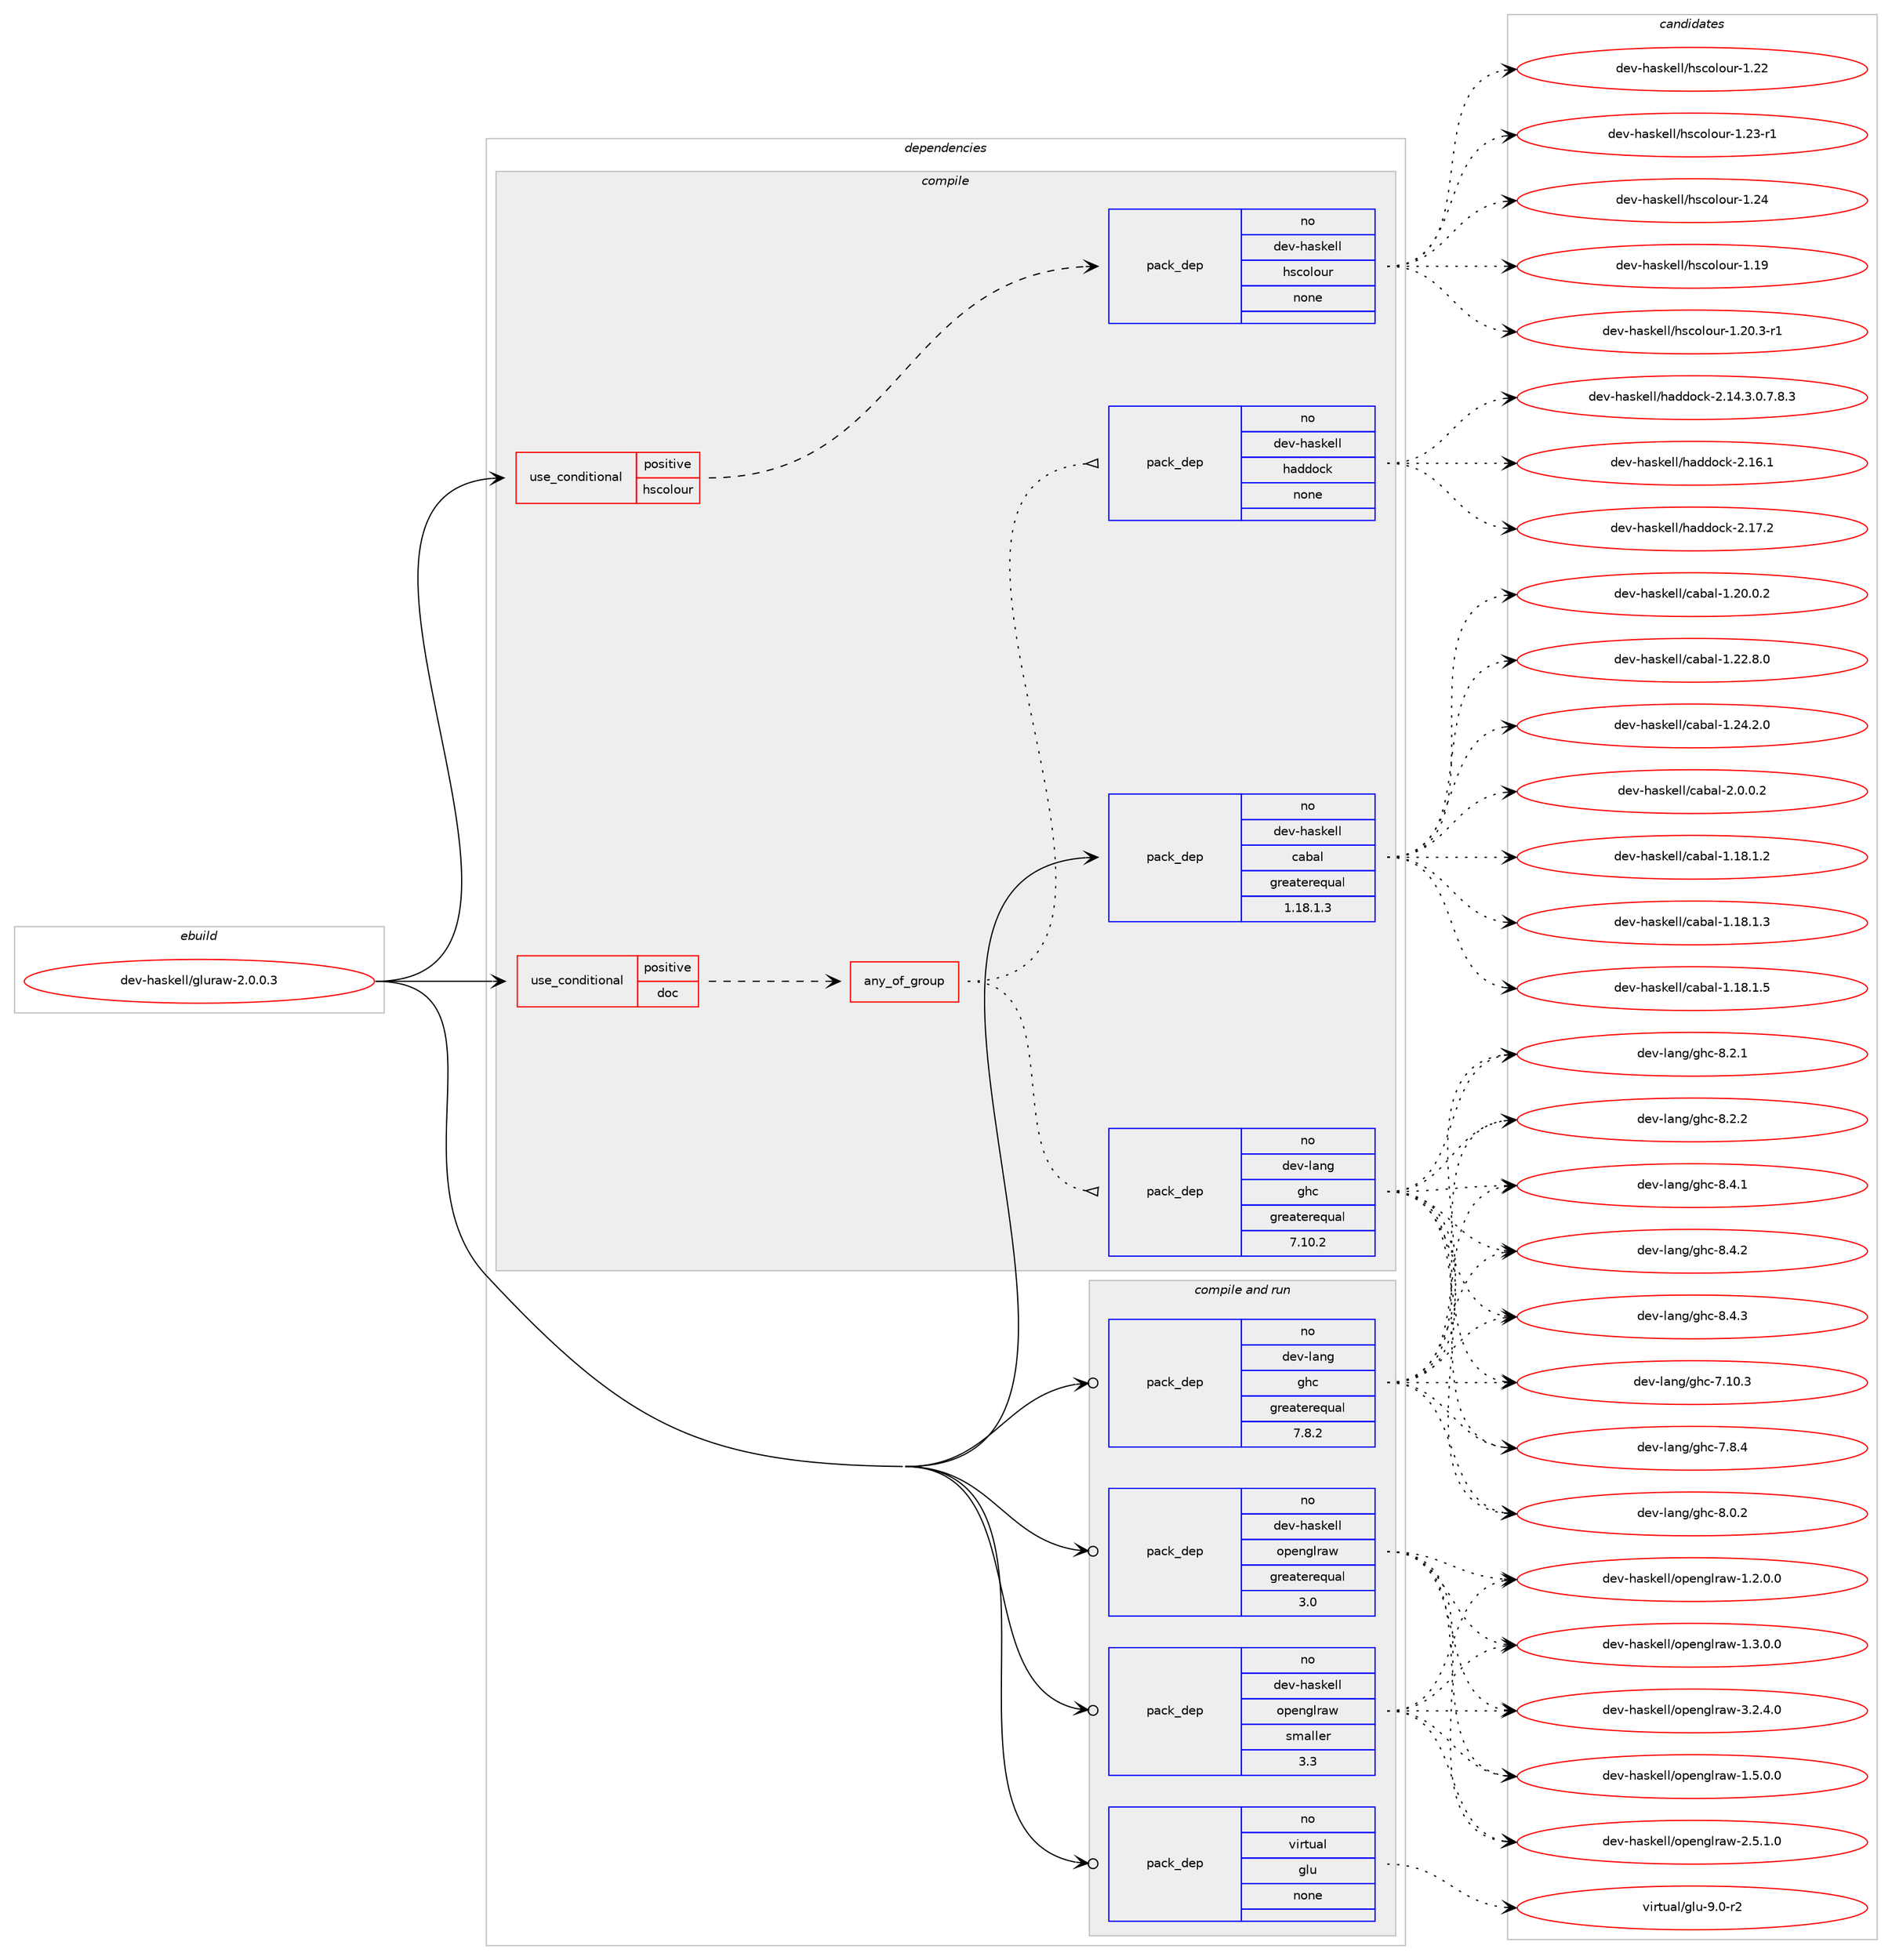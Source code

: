 digraph prolog {

# *************
# Graph options
# *************

newrank=true;
concentrate=true;
compound=true;
graph [rankdir=LR,fontname=Helvetica,fontsize=10,ranksep=1.5];#, ranksep=2.5, nodesep=0.2];
edge  [arrowhead=vee];
node  [fontname=Helvetica,fontsize=10];

# **********
# The ebuild
# **********

subgraph cluster_leftcol {
color=gray;
rank=same;
label=<<i>ebuild</i>>;
id [label="dev-haskell/gluraw-2.0.0.3", color=red, width=4, href="../dev-haskell/gluraw-2.0.0.3.svg"];
}

# ****************
# The dependencies
# ****************

subgraph cluster_midcol {
color=gray;
label=<<i>dependencies</i>>;
subgraph cluster_compile {
fillcolor="#eeeeee";
style=filled;
label=<<i>compile</i>>;
subgraph cond359678 {
dependency1333080 [label=<<TABLE BORDER="0" CELLBORDER="1" CELLSPACING="0" CELLPADDING="4"><TR><TD ROWSPAN="3" CELLPADDING="10">use_conditional</TD></TR><TR><TD>positive</TD></TR><TR><TD>doc</TD></TR></TABLE>>, shape=none, color=red];
subgraph any20935 {
dependency1333081 [label=<<TABLE BORDER="0" CELLBORDER="1" CELLSPACING="0" CELLPADDING="4"><TR><TD CELLPADDING="10">any_of_group</TD></TR></TABLE>>, shape=none, color=red];subgraph pack951915 {
dependency1333082 [label=<<TABLE BORDER="0" CELLBORDER="1" CELLSPACING="0" CELLPADDING="4" WIDTH="220"><TR><TD ROWSPAN="6" CELLPADDING="30">pack_dep</TD></TR><TR><TD WIDTH="110">no</TD></TR><TR><TD>dev-haskell</TD></TR><TR><TD>haddock</TD></TR><TR><TD>none</TD></TR><TR><TD></TD></TR></TABLE>>, shape=none, color=blue];
}
dependency1333081:e -> dependency1333082:w [weight=20,style="dotted",arrowhead="oinv"];
subgraph pack951916 {
dependency1333083 [label=<<TABLE BORDER="0" CELLBORDER="1" CELLSPACING="0" CELLPADDING="4" WIDTH="220"><TR><TD ROWSPAN="6" CELLPADDING="30">pack_dep</TD></TR><TR><TD WIDTH="110">no</TD></TR><TR><TD>dev-lang</TD></TR><TR><TD>ghc</TD></TR><TR><TD>greaterequal</TD></TR><TR><TD>7.10.2</TD></TR></TABLE>>, shape=none, color=blue];
}
dependency1333081:e -> dependency1333083:w [weight=20,style="dotted",arrowhead="oinv"];
}
dependency1333080:e -> dependency1333081:w [weight=20,style="dashed",arrowhead="vee"];
}
id:e -> dependency1333080:w [weight=20,style="solid",arrowhead="vee"];
subgraph cond359679 {
dependency1333084 [label=<<TABLE BORDER="0" CELLBORDER="1" CELLSPACING="0" CELLPADDING="4"><TR><TD ROWSPAN="3" CELLPADDING="10">use_conditional</TD></TR><TR><TD>positive</TD></TR><TR><TD>hscolour</TD></TR></TABLE>>, shape=none, color=red];
subgraph pack951917 {
dependency1333085 [label=<<TABLE BORDER="0" CELLBORDER="1" CELLSPACING="0" CELLPADDING="4" WIDTH="220"><TR><TD ROWSPAN="6" CELLPADDING="30">pack_dep</TD></TR><TR><TD WIDTH="110">no</TD></TR><TR><TD>dev-haskell</TD></TR><TR><TD>hscolour</TD></TR><TR><TD>none</TD></TR><TR><TD></TD></TR></TABLE>>, shape=none, color=blue];
}
dependency1333084:e -> dependency1333085:w [weight=20,style="dashed",arrowhead="vee"];
}
id:e -> dependency1333084:w [weight=20,style="solid",arrowhead="vee"];
subgraph pack951918 {
dependency1333086 [label=<<TABLE BORDER="0" CELLBORDER="1" CELLSPACING="0" CELLPADDING="4" WIDTH="220"><TR><TD ROWSPAN="6" CELLPADDING="30">pack_dep</TD></TR><TR><TD WIDTH="110">no</TD></TR><TR><TD>dev-haskell</TD></TR><TR><TD>cabal</TD></TR><TR><TD>greaterequal</TD></TR><TR><TD>1.18.1.3</TD></TR></TABLE>>, shape=none, color=blue];
}
id:e -> dependency1333086:w [weight=20,style="solid",arrowhead="vee"];
}
subgraph cluster_compileandrun {
fillcolor="#eeeeee";
style=filled;
label=<<i>compile and run</i>>;
subgraph pack951919 {
dependency1333087 [label=<<TABLE BORDER="0" CELLBORDER="1" CELLSPACING="0" CELLPADDING="4" WIDTH="220"><TR><TD ROWSPAN="6" CELLPADDING="30">pack_dep</TD></TR><TR><TD WIDTH="110">no</TD></TR><TR><TD>dev-haskell</TD></TR><TR><TD>openglraw</TD></TR><TR><TD>greaterequal</TD></TR><TR><TD>3.0</TD></TR></TABLE>>, shape=none, color=blue];
}
id:e -> dependency1333087:w [weight=20,style="solid",arrowhead="odotvee"];
subgraph pack951920 {
dependency1333088 [label=<<TABLE BORDER="0" CELLBORDER="1" CELLSPACING="0" CELLPADDING="4" WIDTH="220"><TR><TD ROWSPAN="6" CELLPADDING="30">pack_dep</TD></TR><TR><TD WIDTH="110">no</TD></TR><TR><TD>dev-haskell</TD></TR><TR><TD>openglraw</TD></TR><TR><TD>smaller</TD></TR><TR><TD>3.3</TD></TR></TABLE>>, shape=none, color=blue];
}
id:e -> dependency1333088:w [weight=20,style="solid",arrowhead="odotvee"];
subgraph pack951921 {
dependency1333089 [label=<<TABLE BORDER="0" CELLBORDER="1" CELLSPACING="0" CELLPADDING="4" WIDTH="220"><TR><TD ROWSPAN="6" CELLPADDING="30">pack_dep</TD></TR><TR><TD WIDTH="110">no</TD></TR><TR><TD>dev-lang</TD></TR><TR><TD>ghc</TD></TR><TR><TD>greaterequal</TD></TR><TR><TD>7.8.2</TD></TR></TABLE>>, shape=none, color=blue];
}
id:e -> dependency1333089:w [weight=20,style="solid",arrowhead="odotvee"];
subgraph pack951922 {
dependency1333090 [label=<<TABLE BORDER="0" CELLBORDER="1" CELLSPACING="0" CELLPADDING="4" WIDTH="220"><TR><TD ROWSPAN="6" CELLPADDING="30">pack_dep</TD></TR><TR><TD WIDTH="110">no</TD></TR><TR><TD>virtual</TD></TR><TR><TD>glu</TD></TR><TR><TD>none</TD></TR><TR><TD></TD></TR></TABLE>>, shape=none, color=blue];
}
id:e -> dependency1333090:w [weight=20,style="solid",arrowhead="odotvee"];
}
subgraph cluster_run {
fillcolor="#eeeeee";
style=filled;
label=<<i>run</i>>;
}
}

# **************
# The candidates
# **************

subgraph cluster_choices {
rank=same;
color=gray;
label=<<i>candidates</i>>;

subgraph choice951915 {
color=black;
nodesep=1;
choice1001011184510497115107101108108471049710010011199107455046495246514648465546564651 [label="dev-haskell/haddock-2.14.3.0.7.8.3", color=red, width=4,href="../dev-haskell/haddock-2.14.3.0.7.8.3.svg"];
choice100101118451049711510710110810847104971001001119910745504649544649 [label="dev-haskell/haddock-2.16.1", color=red, width=4,href="../dev-haskell/haddock-2.16.1.svg"];
choice100101118451049711510710110810847104971001001119910745504649554650 [label="dev-haskell/haddock-2.17.2", color=red, width=4,href="../dev-haskell/haddock-2.17.2.svg"];
dependency1333082:e -> choice1001011184510497115107101108108471049710010011199107455046495246514648465546564651:w [style=dotted,weight="100"];
dependency1333082:e -> choice100101118451049711510710110810847104971001001119910745504649544649:w [style=dotted,weight="100"];
dependency1333082:e -> choice100101118451049711510710110810847104971001001119910745504649554650:w [style=dotted,weight="100"];
}
subgraph choice951916 {
color=black;
nodesep=1;
choice1001011184510897110103471031049945554649484651 [label="dev-lang/ghc-7.10.3", color=red, width=4,href="../dev-lang/ghc-7.10.3.svg"];
choice10010111845108971101034710310499455546564652 [label="dev-lang/ghc-7.8.4", color=red, width=4,href="../dev-lang/ghc-7.8.4.svg"];
choice10010111845108971101034710310499455646484650 [label="dev-lang/ghc-8.0.2", color=red, width=4,href="../dev-lang/ghc-8.0.2.svg"];
choice10010111845108971101034710310499455646504649 [label="dev-lang/ghc-8.2.1", color=red, width=4,href="../dev-lang/ghc-8.2.1.svg"];
choice10010111845108971101034710310499455646504650 [label="dev-lang/ghc-8.2.2", color=red, width=4,href="../dev-lang/ghc-8.2.2.svg"];
choice10010111845108971101034710310499455646524649 [label="dev-lang/ghc-8.4.1", color=red, width=4,href="../dev-lang/ghc-8.4.1.svg"];
choice10010111845108971101034710310499455646524650 [label="dev-lang/ghc-8.4.2", color=red, width=4,href="../dev-lang/ghc-8.4.2.svg"];
choice10010111845108971101034710310499455646524651 [label="dev-lang/ghc-8.4.3", color=red, width=4,href="../dev-lang/ghc-8.4.3.svg"];
dependency1333083:e -> choice1001011184510897110103471031049945554649484651:w [style=dotted,weight="100"];
dependency1333083:e -> choice10010111845108971101034710310499455546564652:w [style=dotted,weight="100"];
dependency1333083:e -> choice10010111845108971101034710310499455646484650:w [style=dotted,weight="100"];
dependency1333083:e -> choice10010111845108971101034710310499455646504649:w [style=dotted,weight="100"];
dependency1333083:e -> choice10010111845108971101034710310499455646504650:w [style=dotted,weight="100"];
dependency1333083:e -> choice10010111845108971101034710310499455646524649:w [style=dotted,weight="100"];
dependency1333083:e -> choice10010111845108971101034710310499455646524650:w [style=dotted,weight="100"];
dependency1333083:e -> choice10010111845108971101034710310499455646524651:w [style=dotted,weight="100"];
}
subgraph choice951917 {
color=black;
nodesep=1;
choice100101118451049711510710110810847104115991111081111171144549464957 [label="dev-haskell/hscolour-1.19", color=red, width=4,href="../dev-haskell/hscolour-1.19.svg"];
choice10010111845104971151071011081084710411599111108111117114454946504846514511449 [label="dev-haskell/hscolour-1.20.3-r1", color=red, width=4,href="../dev-haskell/hscolour-1.20.3-r1.svg"];
choice100101118451049711510710110810847104115991111081111171144549465050 [label="dev-haskell/hscolour-1.22", color=red, width=4,href="../dev-haskell/hscolour-1.22.svg"];
choice1001011184510497115107101108108471041159911110811111711445494650514511449 [label="dev-haskell/hscolour-1.23-r1", color=red, width=4,href="../dev-haskell/hscolour-1.23-r1.svg"];
choice100101118451049711510710110810847104115991111081111171144549465052 [label="dev-haskell/hscolour-1.24", color=red, width=4,href="../dev-haskell/hscolour-1.24.svg"];
dependency1333085:e -> choice100101118451049711510710110810847104115991111081111171144549464957:w [style=dotted,weight="100"];
dependency1333085:e -> choice10010111845104971151071011081084710411599111108111117114454946504846514511449:w [style=dotted,weight="100"];
dependency1333085:e -> choice100101118451049711510710110810847104115991111081111171144549465050:w [style=dotted,weight="100"];
dependency1333085:e -> choice1001011184510497115107101108108471041159911110811111711445494650514511449:w [style=dotted,weight="100"];
dependency1333085:e -> choice100101118451049711510710110810847104115991111081111171144549465052:w [style=dotted,weight="100"];
}
subgraph choice951918 {
color=black;
nodesep=1;
choice10010111845104971151071011081084799979897108454946495646494650 [label="dev-haskell/cabal-1.18.1.2", color=red, width=4,href="../dev-haskell/cabal-1.18.1.2.svg"];
choice10010111845104971151071011081084799979897108454946495646494651 [label="dev-haskell/cabal-1.18.1.3", color=red, width=4,href="../dev-haskell/cabal-1.18.1.3.svg"];
choice10010111845104971151071011081084799979897108454946495646494653 [label="dev-haskell/cabal-1.18.1.5", color=red, width=4,href="../dev-haskell/cabal-1.18.1.5.svg"];
choice10010111845104971151071011081084799979897108454946504846484650 [label="dev-haskell/cabal-1.20.0.2", color=red, width=4,href="../dev-haskell/cabal-1.20.0.2.svg"];
choice10010111845104971151071011081084799979897108454946505046564648 [label="dev-haskell/cabal-1.22.8.0", color=red, width=4,href="../dev-haskell/cabal-1.22.8.0.svg"];
choice10010111845104971151071011081084799979897108454946505246504648 [label="dev-haskell/cabal-1.24.2.0", color=red, width=4,href="../dev-haskell/cabal-1.24.2.0.svg"];
choice100101118451049711510710110810847999798971084550464846484650 [label="dev-haskell/cabal-2.0.0.2", color=red, width=4,href="../dev-haskell/cabal-2.0.0.2.svg"];
dependency1333086:e -> choice10010111845104971151071011081084799979897108454946495646494650:w [style=dotted,weight="100"];
dependency1333086:e -> choice10010111845104971151071011081084799979897108454946495646494651:w [style=dotted,weight="100"];
dependency1333086:e -> choice10010111845104971151071011081084799979897108454946495646494653:w [style=dotted,weight="100"];
dependency1333086:e -> choice10010111845104971151071011081084799979897108454946504846484650:w [style=dotted,weight="100"];
dependency1333086:e -> choice10010111845104971151071011081084799979897108454946505046564648:w [style=dotted,weight="100"];
dependency1333086:e -> choice10010111845104971151071011081084799979897108454946505246504648:w [style=dotted,weight="100"];
dependency1333086:e -> choice100101118451049711510710110810847999798971084550464846484650:w [style=dotted,weight="100"];
}
subgraph choice951919 {
color=black;
nodesep=1;
choice100101118451049711510710110810847111112101110103108114971194549465046484648 [label="dev-haskell/openglraw-1.2.0.0", color=red, width=4,href="../dev-haskell/openglraw-1.2.0.0.svg"];
choice100101118451049711510710110810847111112101110103108114971194549465146484648 [label="dev-haskell/openglraw-1.3.0.0", color=red, width=4,href="../dev-haskell/openglraw-1.3.0.0.svg"];
choice100101118451049711510710110810847111112101110103108114971194549465346484648 [label="dev-haskell/openglraw-1.5.0.0", color=red, width=4,href="../dev-haskell/openglraw-1.5.0.0.svg"];
choice100101118451049711510710110810847111112101110103108114971194550465346494648 [label="dev-haskell/openglraw-2.5.1.0", color=red, width=4,href="../dev-haskell/openglraw-2.5.1.0.svg"];
choice100101118451049711510710110810847111112101110103108114971194551465046524648 [label="dev-haskell/openglraw-3.2.4.0", color=red, width=4,href="../dev-haskell/openglraw-3.2.4.0.svg"];
dependency1333087:e -> choice100101118451049711510710110810847111112101110103108114971194549465046484648:w [style=dotted,weight="100"];
dependency1333087:e -> choice100101118451049711510710110810847111112101110103108114971194549465146484648:w [style=dotted,weight="100"];
dependency1333087:e -> choice100101118451049711510710110810847111112101110103108114971194549465346484648:w [style=dotted,weight="100"];
dependency1333087:e -> choice100101118451049711510710110810847111112101110103108114971194550465346494648:w [style=dotted,weight="100"];
dependency1333087:e -> choice100101118451049711510710110810847111112101110103108114971194551465046524648:w [style=dotted,weight="100"];
}
subgraph choice951920 {
color=black;
nodesep=1;
choice100101118451049711510710110810847111112101110103108114971194549465046484648 [label="dev-haskell/openglraw-1.2.0.0", color=red, width=4,href="../dev-haskell/openglraw-1.2.0.0.svg"];
choice100101118451049711510710110810847111112101110103108114971194549465146484648 [label="dev-haskell/openglraw-1.3.0.0", color=red, width=4,href="../dev-haskell/openglraw-1.3.0.0.svg"];
choice100101118451049711510710110810847111112101110103108114971194549465346484648 [label="dev-haskell/openglraw-1.5.0.0", color=red, width=4,href="../dev-haskell/openglraw-1.5.0.0.svg"];
choice100101118451049711510710110810847111112101110103108114971194550465346494648 [label="dev-haskell/openglraw-2.5.1.0", color=red, width=4,href="../dev-haskell/openglraw-2.5.1.0.svg"];
choice100101118451049711510710110810847111112101110103108114971194551465046524648 [label="dev-haskell/openglraw-3.2.4.0", color=red, width=4,href="../dev-haskell/openglraw-3.2.4.0.svg"];
dependency1333088:e -> choice100101118451049711510710110810847111112101110103108114971194549465046484648:w [style=dotted,weight="100"];
dependency1333088:e -> choice100101118451049711510710110810847111112101110103108114971194549465146484648:w [style=dotted,weight="100"];
dependency1333088:e -> choice100101118451049711510710110810847111112101110103108114971194549465346484648:w [style=dotted,weight="100"];
dependency1333088:e -> choice100101118451049711510710110810847111112101110103108114971194550465346494648:w [style=dotted,weight="100"];
dependency1333088:e -> choice100101118451049711510710110810847111112101110103108114971194551465046524648:w [style=dotted,weight="100"];
}
subgraph choice951921 {
color=black;
nodesep=1;
choice1001011184510897110103471031049945554649484651 [label="dev-lang/ghc-7.10.3", color=red, width=4,href="../dev-lang/ghc-7.10.3.svg"];
choice10010111845108971101034710310499455546564652 [label="dev-lang/ghc-7.8.4", color=red, width=4,href="../dev-lang/ghc-7.8.4.svg"];
choice10010111845108971101034710310499455646484650 [label="dev-lang/ghc-8.0.2", color=red, width=4,href="../dev-lang/ghc-8.0.2.svg"];
choice10010111845108971101034710310499455646504649 [label="dev-lang/ghc-8.2.1", color=red, width=4,href="../dev-lang/ghc-8.2.1.svg"];
choice10010111845108971101034710310499455646504650 [label="dev-lang/ghc-8.2.2", color=red, width=4,href="../dev-lang/ghc-8.2.2.svg"];
choice10010111845108971101034710310499455646524649 [label="dev-lang/ghc-8.4.1", color=red, width=4,href="../dev-lang/ghc-8.4.1.svg"];
choice10010111845108971101034710310499455646524650 [label="dev-lang/ghc-8.4.2", color=red, width=4,href="../dev-lang/ghc-8.4.2.svg"];
choice10010111845108971101034710310499455646524651 [label="dev-lang/ghc-8.4.3", color=red, width=4,href="../dev-lang/ghc-8.4.3.svg"];
dependency1333089:e -> choice1001011184510897110103471031049945554649484651:w [style=dotted,weight="100"];
dependency1333089:e -> choice10010111845108971101034710310499455546564652:w [style=dotted,weight="100"];
dependency1333089:e -> choice10010111845108971101034710310499455646484650:w [style=dotted,weight="100"];
dependency1333089:e -> choice10010111845108971101034710310499455646504649:w [style=dotted,weight="100"];
dependency1333089:e -> choice10010111845108971101034710310499455646504650:w [style=dotted,weight="100"];
dependency1333089:e -> choice10010111845108971101034710310499455646524649:w [style=dotted,weight="100"];
dependency1333089:e -> choice10010111845108971101034710310499455646524650:w [style=dotted,weight="100"];
dependency1333089:e -> choice10010111845108971101034710310499455646524651:w [style=dotted,weight="100"];
}
subgraph choice951922 {
color=black;
nodesep=1;
choice1181051141161179710847103108117455746484511450 [label="virtual/glu-9.0-r2", color=red, width=4,href="../virtual/glu-9.0-r2.svg"];
dependency1333090:e -> choice1181051141161179710847103108117455746484511450:w [style=dotted,weight="100"];
}
}

}
